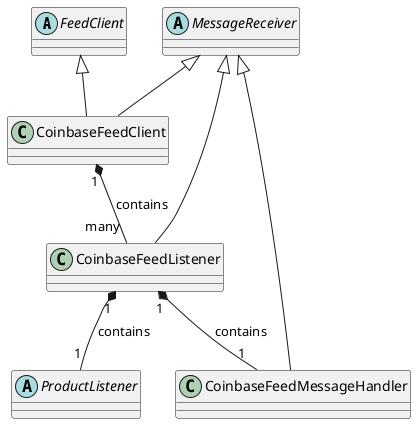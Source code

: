 @startuml "FeedClient class diagram"
abstract FeedClient
class CoinbaseFeedClient

class CoinbaseFeedListener
class CoinbaseFeedMessageHandler
abstract MessageReceiver
abstract ProductListener

CoinbaseFeedClient "1" *-- "many" CoinbaseFeedListener : contains
FeedClient <|-- CoinbaseFeedClient
MessageReceiver <|-- CoinbaseFeedClient
MessageReceiver <|-- CoinbaseFeedMessageHandler
MessageReceiver <|-- CoinbaseFeedListener

CoinbaseFeedListener "1" *-- "1" CoinbaseFeedMessageHandler : contains
CoinbaseFeedListener "1" *-- "1" ProductListener : contains
@enduml